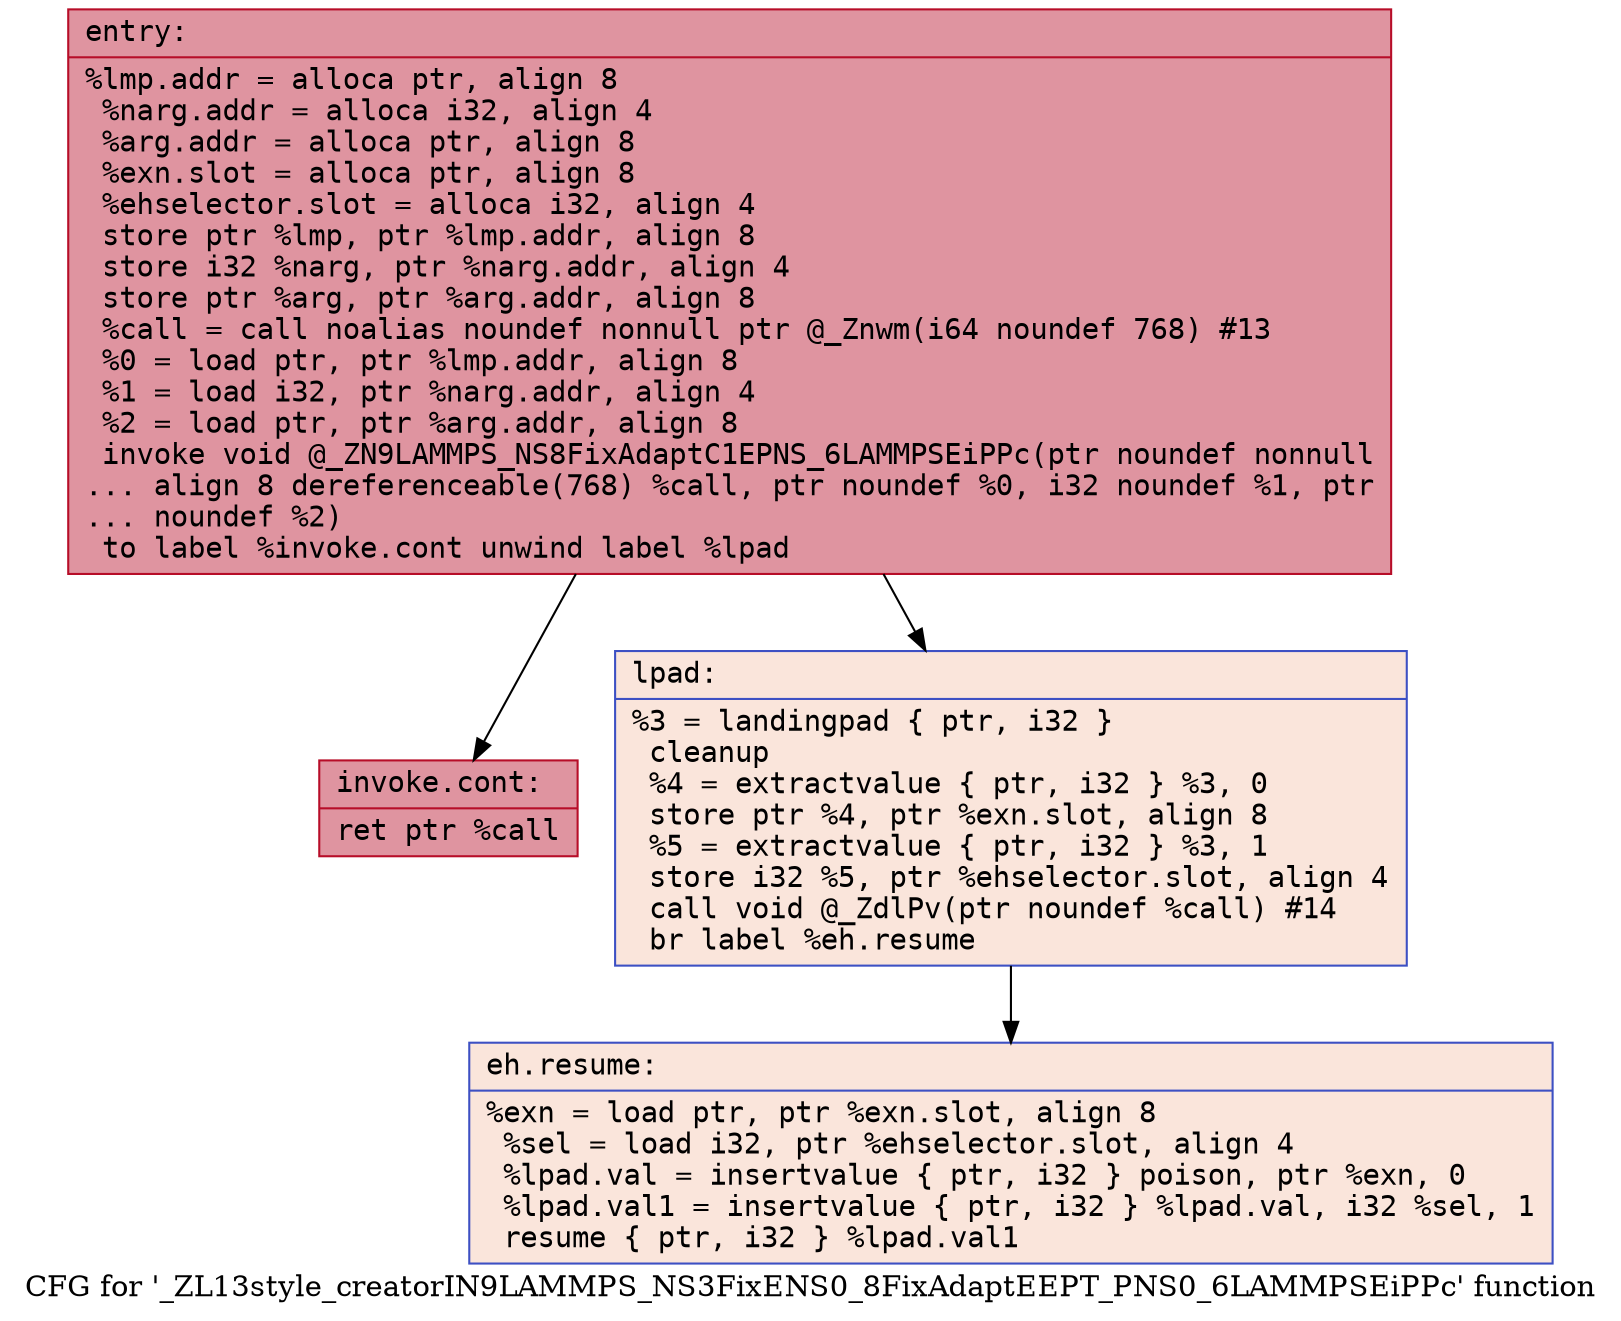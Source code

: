 digraph "CFG for '_ZL13style_creatorIN9LAMMPS_NS3FixENS0_8FixAdaptEEPT_PNS0_6LAMMPSEiPPc' function" {
	label="CFG for '_ZL13style_creatorIN9LAMMPS_NS3FixENS0_8FixAdaptEEPT_PNS0_6LAMMPSEiPPc' function";

	Node0x561f1613bce0 [shape=record,color="#b70d28ff", style=filled, fillcolor="#b70d2870" fontname="Courier",label="{entry:\l|  %lmp.addr = alloca ptr, align 8\l  %narg.addr = alloca i32, align 4\l  %arg.addr = alloca ptr, align 8\l  %exn.slot = alloca ptr, align 8\l  %ehselector.slot = alloca i32, align 4\l  store ptr %lmp, ptr %lmp.addr, align 8\l  store i32 %narg, ptr %narg.addr, align 4\l  store ptr %arg, ptr %arg.addr, align 8\l  %call = call noalias noundef nonnull ptr @_Znwm(i64 noundef 768) #13\l  %0 = load ptr, ptr %lmp.addr, align 8\l  %1 = load i32, ptr %narg.addr, align 4\l  %2 = load ptr, ptr %arg.addr, align 8\l  invoke void @_ZN9LAMMPS_NS8FixAdaptC1EPNS_6LAMMPSEiPPc(ptr noundef nonnull\l... align 8 dereferenceable(768) %call, ptr noundef %0, i32 noundef %1, ptr\l... noundef %2)\l          to label %invoke.cont unwind label %lpad\l}"];
	Node0x561f1613bce0 -> Node0x561f1613c750[tooltip="entry -> invoke.cont\nProbability 100.00%" ];
	Node0x561f1613bce0 -> Node0x561f1613c7d0[tooltip="entry -> lpad\nProbability 0.00%" ];
	Node0x561f1613c750 [shape=record,color="#b70d28ff", style=filled, fillcolor="#b70d2870" fontname="Courier",label="{invoke.cont:\l|  ret ptr %call\l}"];
	Node0x561f1613c7d0 [shape=record,color="#3d50c3ff", style=filled, fillcolor="#f4c5ad70" fontname="Courier",label="{lpad:\l|  %3 = landingpad \{ ptr, i32 \}\l          cleanup\l  %4 = extractvalue \{ ptr, i32 \} %3, 0\l  store ptr %4, ptr %exn.slot, align 8\l  %5 = extractvalue \{ ptr, i32 \} %3, 1\l  store i32 %5, ptr %ehselector.slot, align 4\l  call void @_ZdlPv(ptr noundef %call) #14\l  br label %eh.resume\l}"];
	Node0x561f1613c7d0 -> Node0x561f1613d020[tooltip="lpad -> eh.resume\nProbability 100.00%" ];
	Node0x561f1613d020 [shape=record,color="#3d50c3ff", style=filled, fillcolor="#f4c5ad70" fontname="Courier",label="{eh.resume:\l|  %exn = load ptr, ptr %exn.slot, align 8\l  %sel = load i32, ptr %ehselector.slot, align 4\l  %lpad.val = insertvalue \{ ptr, i32 \} poison, ptr %exn, 0\l  %lpad.val1 = insertvalue \{ ptr, i32 \} %lpad.val, i32 %sel, 1\l  resume \{ ptr, i32 \} %lpad.val1\l}"];
}
